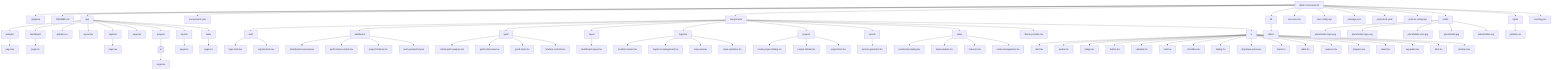 graph TD
    A[MDG II Frontend v2] --> B[.gitignore]
    A --> C[README.md]
    A --> D[app]
    D --> D1[analytics]
    D1 --> D1_1[page.tsx]
    D --> D2[dashboard]
    D2 --> D2_1[page.tsx]
    D --> D3[globals.css]
    D --> D4[layout.tsx]
    D --> D5[logistics]
    D5 --> D5_1[page.tsx]
    D --> D6[page.tsx]
    D --> D7[projects]
    D7 --> D7_1[[id]]
    D7_1 --> D7_1_1[page.tsx]
    D --> D8[reports]
    D8 --> D8_1[page.tsx]
    D --> D9[tasks]
    D9 --> D9_1[page.tsx]
    A --> E[components.json]
    A --> F[components]
    F --> F1[auth]
    F1 --> F1_1[login-form.tsx]
    F1 --> F1_2[register-form.tsx]
    F --> F2[dashboard]
    F2 --> F2_1[dashboard-overview.tsx]
    F2 --> F2_2[performance-charts.tsx]
    F2 --> F2_3[project-timeline.tsx]
    F2 --> F2_4[team-productivity.tsx]
    F --> F3[gantt]
    F3 --> F3_1[critical-path-analysis.tsx]
    F3 --> F3_2[gantt-chart-view.tsx]
    F3 --> F3_3[gantt-chart.tsx]
    F3 --> F3_4[timeline-controls.tsx]
    F --> F4[layout]
    F4 --> F4_1[dashboard-layout.tsx]
    F --> F5[logistics]
    F5 --> F5_1[location-tracker.tsx]
    F5 --> F5_2[logistics-management.tsx]
    F5 --> F5_3[map-view.tsx]
    F5 --> F5_4[route-optimizer.tsx]
    F --> F6[projects]
    F6 --> F6_1[create-project-dialog.tsx]
    F6 --> F6_2[project-details.tsx]
    F6 --> F6_3[projects-list.tsx]
    F --> F7[reports]
    F7 --> F7_1[reports-generator.tsx]
    F --> F8[tasks]
    F8 --> F8_1[create-task-dialog.tsx]
    F8 --> F8_2[tasks-kanban.tsx]
    F8 --> F8_3[tasks-list.tsx]
    F8 --> F8_4[tasks-management.tsx]
    F --> F9[theme-provider.tsx]
    F --> F10[ui]
    F10 --> F10_1[alert.tsx]
    F10 --> F10_2[avatar.tsx]
    F10 --> F10_3[badge.tsx]
    F10 --> F10_4[button.tsx]
    F10 --> F10_5[calendar.tsx]
    F10 --> F10_6[card.tsx]
    F10 --> F10_7[checkbox.tsx]
    F10 --> F10_8[dialog.tsx]
    F10 --> F10_9[dropdown-menu.tsx]
    F10 --> F10_10[input.tsx]
    F10 --> F10_11[label.tsx]
    F10 --> F10_12[popover.tsx]
    F10 --> F10_13[progress.tsx]
    F10 --> F10_14[select.tsx]
    F10 --> F10_15[separator.tsx]
    F10 --> F10_16[tabs.tsx]
    F10 --> F10_17[textarea.tsx]
    A --> G[lib]
    G --> G1[utils.ts]
    A --> H[next-env.d.ts]
    A --> I[next.config.mjs]
    A --> J[package.json]
    A --> K[pnpm-lock.yaml]
    A --> L[postcss.config.mjs]
    A --> M[public]
    M --> M1[placeholder-logo.png]
    M --> M2[placeholder-logo.svg]
    M --> M3[placeholder-user.jpg]
    M --> M4[placeholder.jpg]
    M --> M5[placeholder.svg]
    A --> N[styles]
    N --> N1[globals.css]
    A --> O[tsconfig.json]